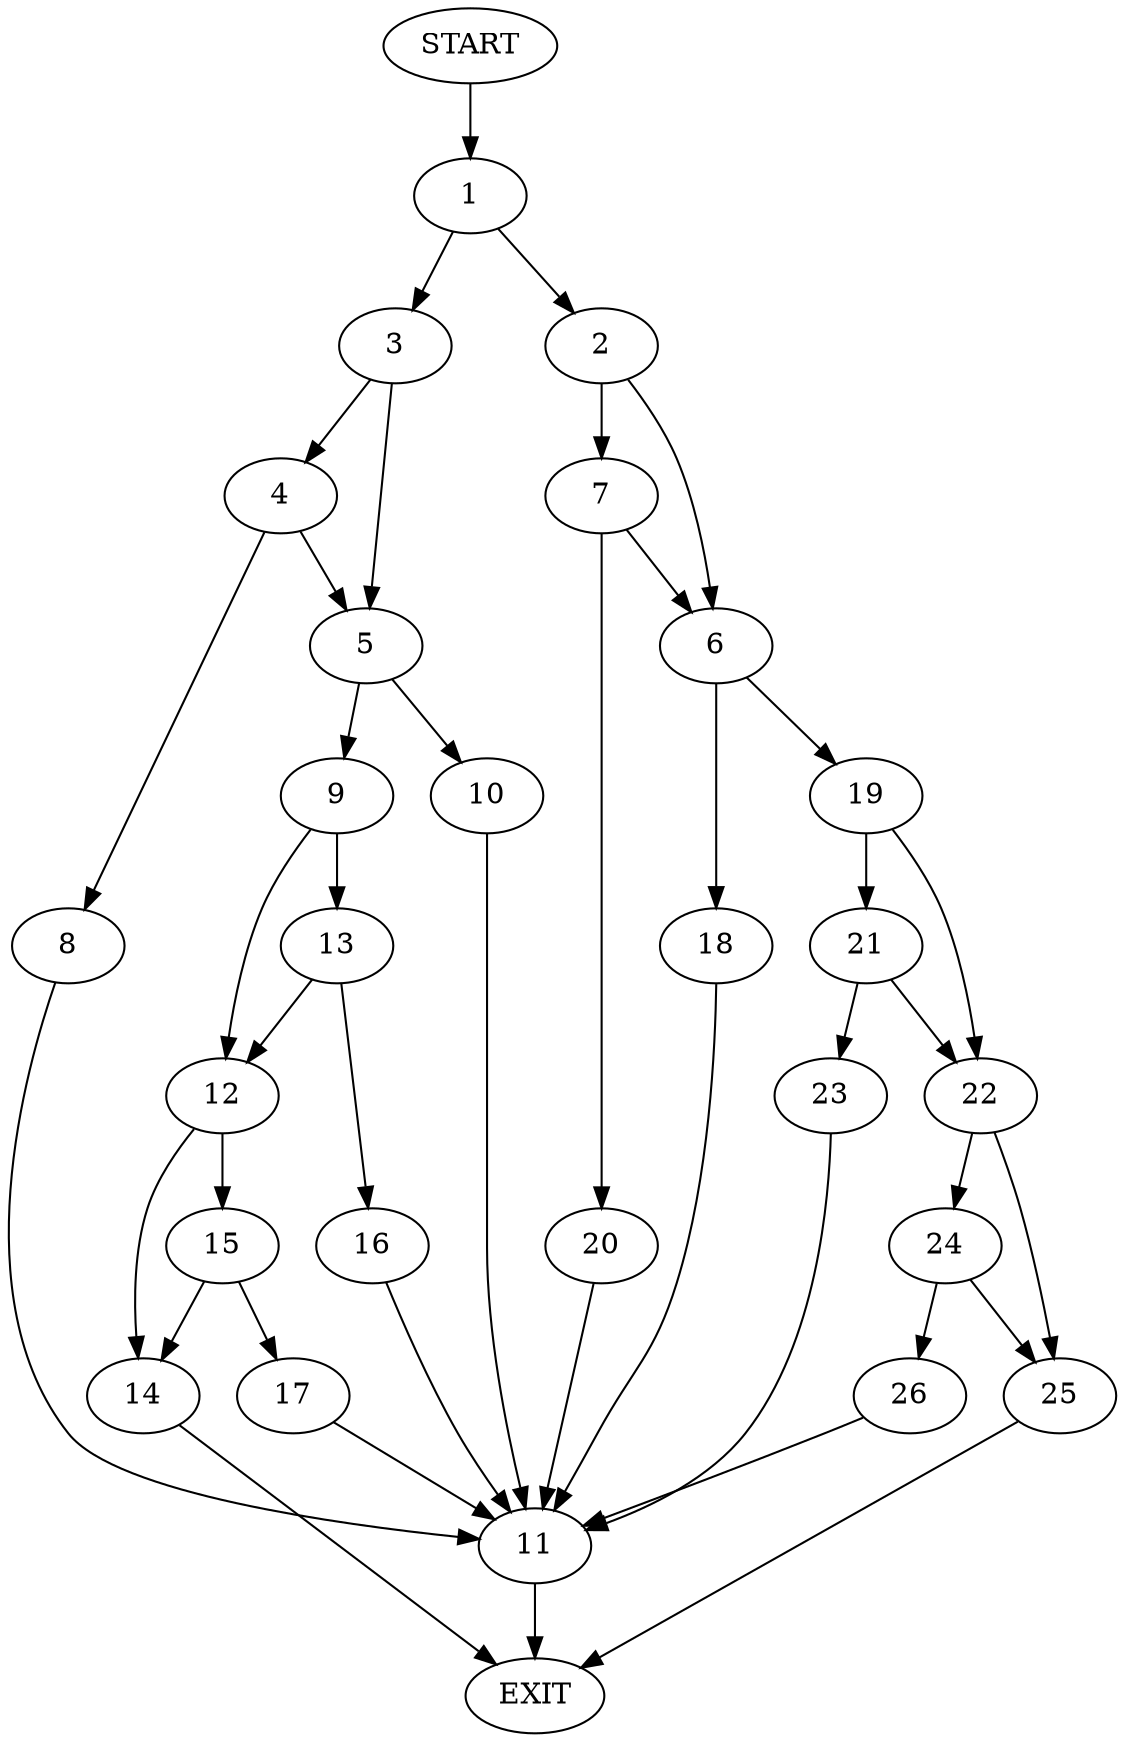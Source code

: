 digraph {
0 [label="START"]
27 [label="EXIT"]
0 -> 1
1 -> 2
1 -> 3
3 -> 4
3 -> 5
2 -> 6
2 -> 7
4 -> 5
4 -> 8
5 -> 9
5 -> 10
8 -> 11
11 -> 27
10 -> 11
9 -> 12
9 -> 13
12 -> 14
12 -> 15
13 -> 12
13 -> 16
16 -> 11
14 -> 27
15 -> 14
15 -> 17
17 -> 11
6 -> 18
6 -> 19
7 -> 6
7 -> 20
20 -> 11
18 -> 11
19 -> 21
19 -> 22
21 -> 22
21 -> 23
22 -> 24
22 -> 25
23 -> 11
24 -> 26
24 -> 25
25 -> 27
26 -> 11
}
